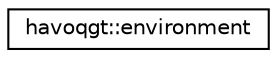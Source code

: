 digraph "Graphical Class Hierarchy"
{
  edge [fontname="Helvetica",fontsize="10",labelfontname="Helvetica",labelfontsize="10"];
  node [fontname="Helvetica",fontsize="10",shape=record];
  rankdir="LR";
  Node1 [label="havoqgt::environment",height=0.2,width=0.4,color="black", fillcolor="white", style="filled",URL="$classhavoqgt_1_1environment.html",tooltip="Start &#39;new&#39; environmet here. "];
}
